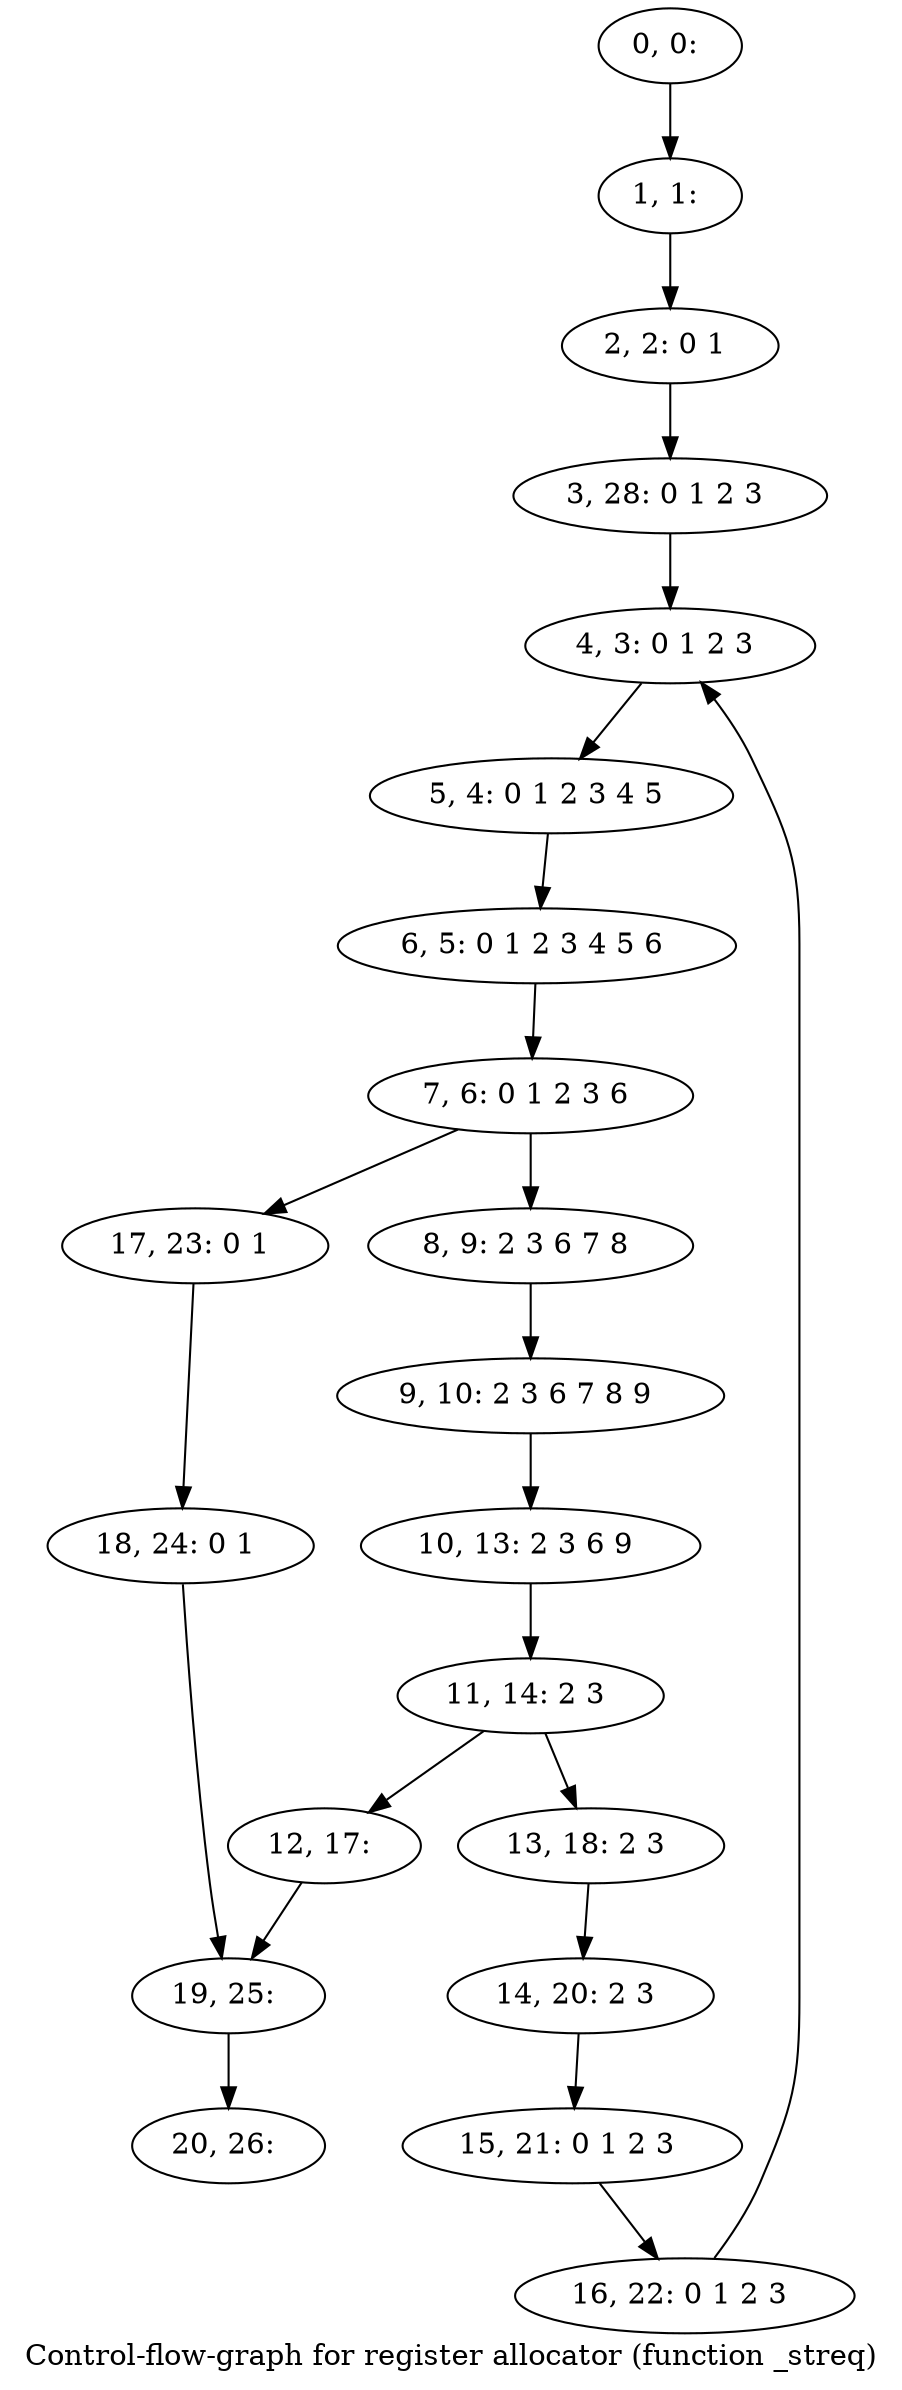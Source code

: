 digraph G {
graph [label="Control-flow-graph for register allocator (function _streq)"]
0[label="0, 0: "];
1[label="1, 1: "];
2[label="2, 2: 0 1 "];
3[label="3, 28: 0 1 2 3 "];
4[label="4, 3: 0 1 2 3 "];
5[label="5, 4: 0 1 2 3 4 5 "];
6[label="6, 5: 0 1 2 3 4 5 6 "];
7[label="7, 6: 0 1 2 3 6 "];
8[label="8, 9: 2 3 6 7 8 "];
9[label="9, 10: 2 3 6 7 8 9 "];
10[label="10, 13: 2 3 6 9 "];
11[label="11, 14: 2 3 "];
12[label="12, 17: "];
13[label="13, 18: 2 3 "];
14[label="14, 20: 2 3 "];
15[label="15, 21: 0 1 2 3 "];
16[label="16, 22: 0 1 2 3 "];
17[label="17, 23: 0 1 "];
18[label="18, 24: 0 1 "];
19[label="19, 25: "];
20[label="20, 26: "];
0->1 ;
1->2 ;
2->3 ;
3->4 ;
4->5 ;
5->6 ;
6->7 ;
7->8 ;
7->17 ;
8->9 ;
9->10 ;
10->11 ;
11->12 ;
11->13 ;
12->19 ;
13->14 ;
14->15 ;
15->16 ;
16->4 ;
17->18 ;
18->19 ;
19->20 ;
}
